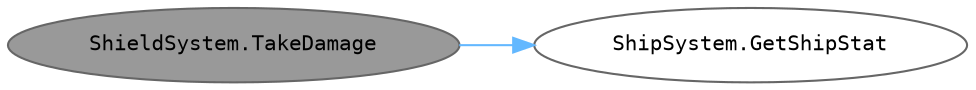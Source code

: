 digraph "ShieldSystem.TakeDamage"
{
 // INTERACTIVE_SVG=YES
 // LATEX_PDF_SIZE
  bgcolor="transparent";
  edge [fontname=Helvetica,fontsize=10,labelfontname=Helvetica,labelfontsize=10];
  node [fontname=Helvetica,fontsize=10,fontname=Consolas fontsize=10 style=filled height=0.2 width=0.4 margin=0.1];
  rankdir="LR";
  Node1 [id="Node000001",label="ShieldSystem.TakeDamage",height=0.2,width=0.4,color="gray40", fillcolor="grey60", style="filled", fontcolor="black",tooltip="쉴드에 피해를 입히고, 남은 피해량을 반환합니다. 쉴드가 모두 소모되면 파괴 상태로 전환되며, 재활성화 타이머가 시작됩니다. 특정 무기 타입은 피해량 보정이 적용됩니다."];
  Node1 -> Node2 [id="edge1_Node000001_Node000002",color="steelblue1",style="solid",tooltip=" "];
  Node2 [id="Node000002",label="ShipSystem.GetShipStat",height=0.2,width=0.4,color="grey40", fillcolor="white", style="filled",URL="$class_ship_system.html#a0c4c206aa7e875dc6810ea122e46b332",tooltip="현재 함선의 특정 스탯 값을 가져옵니다."];
}
